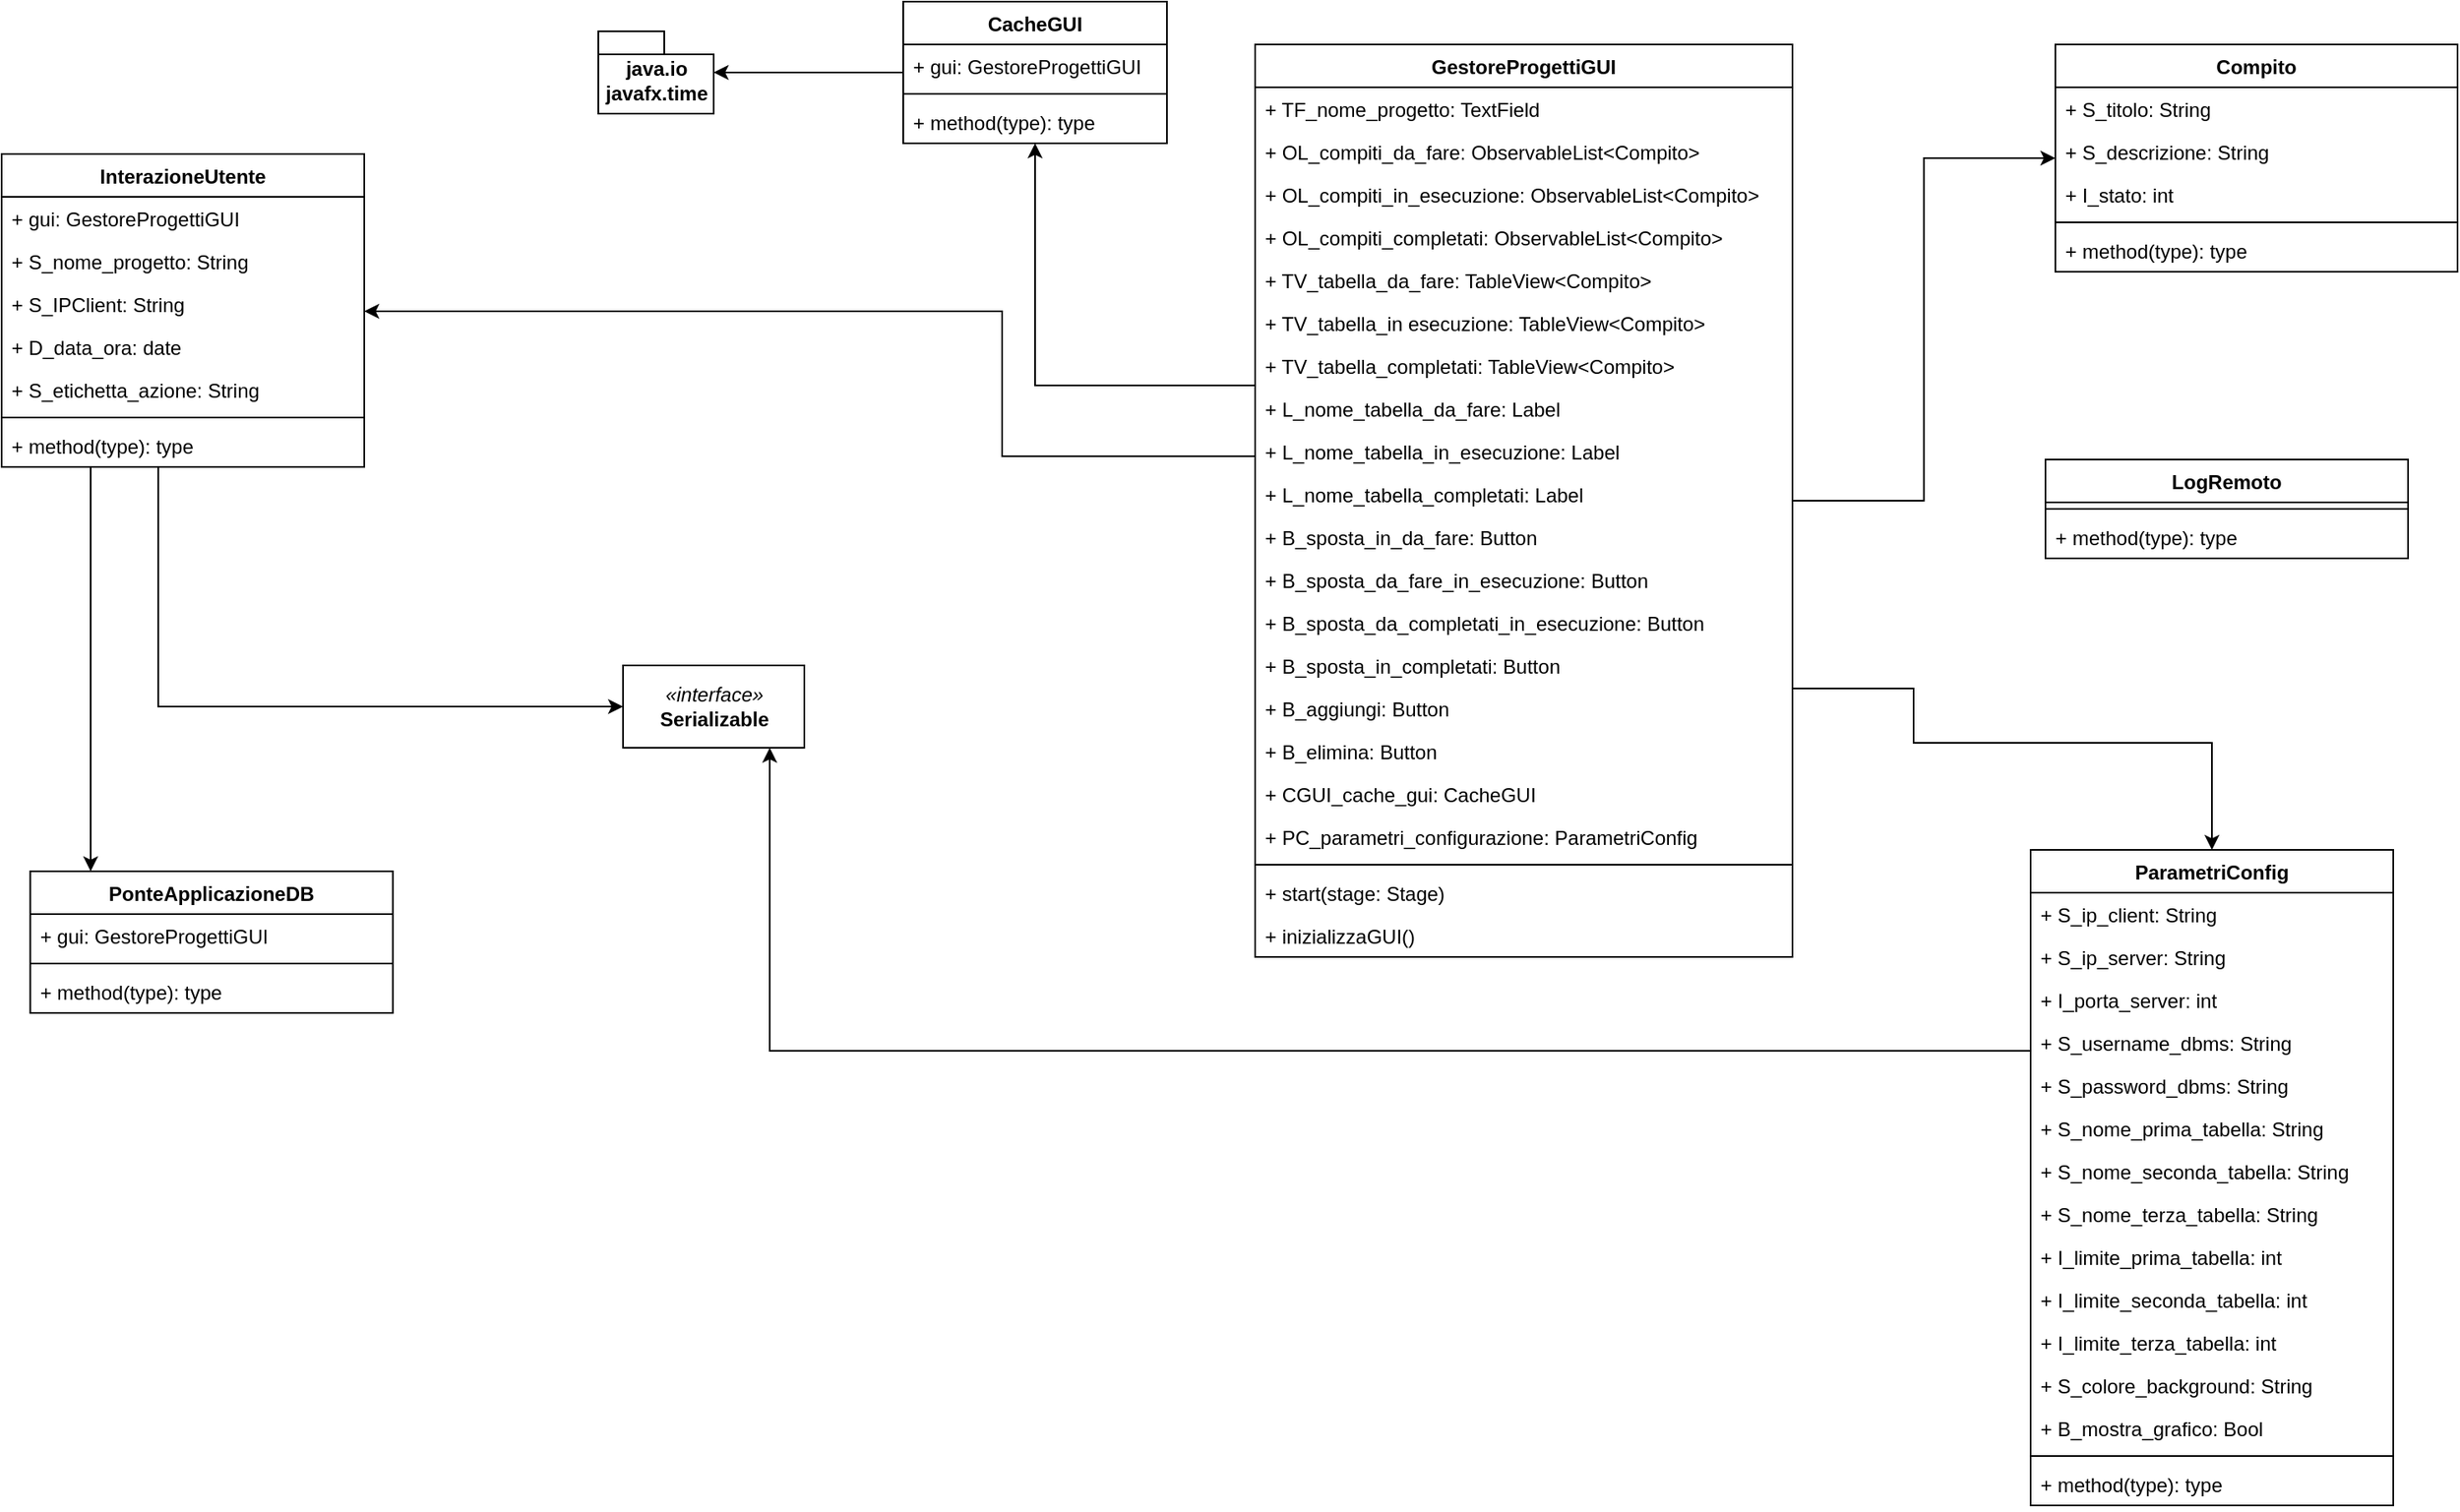 <mxfile version="11.1.4" type="device"><diagram id="6nj99goFjxHXfL-2suWd" name="Page-1"><mxGraphModel dx="1662" dy="864" grid="0" gridSize="10" guides="1" tooltips="1" connect="1" arrows="1" fold="1" page="1" pageScale="1" pageWidth="1654" pageHeight="1169" background="none" math="0" shadow="0"><root><mxCell id="0"/><mxCell id="1" parent="0"/><mxCell id="vWWzzDCcb0T85775r7cs-12" value="" style="edgeStyle=orthogonalEdgeStyle;rounded=0;orthogonalLoop=1;jettySize=auto;html=1;" parent="1" source="vWWzzDCcb0T85775r7cs-1" target="vWWzzDCcb0T85775r7cs-8" edge="1"><mxGeometry relative="1" as="geometry"><Array as="points"><mxPoint x="1260" y="569"/><mxPoint x="1260" y="602"/><mxPoint x="1441" y="602"/></Array></mxGeometry></mxCell><mxCell id="vWWzzDCcb0T85775r7cs-17" value="" style="edgeStyle=orthogonalEdgeStyle;rounded=0;orthogonalLoop=1;jettySize=auto;html=1;" parent="1" source="vWWzzDCcb0T85775r7cs-1" target="vWWzzDCcb0T85775r7cs-13" edge="1"><mxGeometry relative="1" as="geometry"><Array as="points"><mxPoint x="727" y="385"/></Array></mxGeometry></mxCell><mxCell id="vWWzzDCcb0T85775r7cs-1" value="GestoreProgettiGUI" style="swimlane;fontStyle=1;align=center;verticalAlign=top;childLayout=stackLayout;horizontal=1;startSize=26;horizontalStack=0;resizeParent=1;resizeParentMax=0;resizeLast=0;collapsible=1;marginBottom=0;perimeter=rectanglePerimeter;" parent="1" vertex="1"><mxGeometry x="860.5" y="178" width="326" height="554" as="geometry"><mxRectangle x="664" y="130" width="140" height="26" as="alternateBounds"/></mxGeometry></mxCell><mxCell id="vWWzzDCcb0T85775r7cs-2" value="+ TF_nome_progetto: TextField" style="text;strokeColor=none;fillColor=none;align=left;verticalAlign=top;spacingLeft=4;spacingRight=4;overflow=hidden;rotatable=0;points=[[0,0.5],[1,0.5]];portConstraint=eastwest;" parent="vWWzzDCcb0T85775r7cs-1" vertex="1"><mxGeometry y="26" width="326" height="26" as="geometry"/></mxCell><mxCell id="vWWzzDCcb0T85775r7cs-53" value="+ OL_compiti_da_fare: ObservableList&lt;Compito&gt;" style="text;strokeColor=none;fillColor=none;align=left;verticalAlign=top;spacingLeft=4;spacingRight=4;overflow=hidden;rotatable=0;points=[[0,0.5],[1,0.5]];portConstraint=eastwest;" parent="vWWzzDCcb0T85775r7cs-1" vertex="1"><mxGeometry y="52" width="326" height="26" as="geometry"/></mxCell><mxCell id="dXpa8FaBh7qvM4R2iBo3-2" value="+ OL_compiti_in_esecuzione: ObservableList&lt;Compito&gt;" style="text;strokeColor=none;fillColor=none;align=left;verticalAlign=top;spacingLeft=4;spacingRight=4;overflow=hidden;rotatable=0;points=[[0,0.5],[1,0.5]];portConstraint=eastwest;" vertex="1" parent="vWWzzDCcb0T85775r7cs-1"><mxGeometry y="78" width="326" height="26" as="geometry"/></mxCell><mxCell id="dXpa8FaBh7qvM4R2iBo3-3" value="+ OL_compiti_completati: ObservableList&lt;Compito&gt;" style="text;strokeColor=none;fillColor=none;align=left;verticalAlign=top;spacingLeft=4;spacingRight=4;overflow=hidden;rotatable=0;points=[[0,0.5],[1,0.5]];portConstraint=eastwest;" vertex="1" parent="vWWzzDCcb0T85775r7cs-1"><mxGeometry y="104" width="326" height="26" as="geometry"/></mxCell><mxCell id="vWWzzDCcb0T85775r7cs-26" value="+ TV_tabella_da_fare: TableView&lt;Compito&gt;" style="text;strokeColor=none;fillColor=none;align=left;verticalAlign=top;spacingLeft=4;spacingRight=4;overflow=hidden;rotatable=0;points=[[0,0.5],[1,0.5]];portConstraint=eastwest;" parent="vWWzzDCcb0T85775r7cs-1" vertex="1"><mxGeometry y="130" width="326" height="26" as="geometry"/></mxCell><mxCell id="vWWzzDCcb0T85775r7cs-29" value="+ TV_tabella_in esecuzione: TableView&lt;Compito&gt;" style="text;strokeColor=none;fillColor=none;align=left;verticalAlign=top;spacingLeft=4;spacingRight=4;overflow=hidden;rotatable=0;points=[[0,0.5],[1,0.5]];portConstraint=eastwest;" parent="vWWzzDCcb0T85775r7cs-1" vertex="1"><mxGeometry y="156" width="326" height="26" as="geometry"/></mxCell><mxCell id="vWWzzDCcb0T85775r7cs-30" value="+ TV_tabella_completati: TableView&lt;Compito&gt;" style="text;strokeColor=none;fillColor=none;align=left;verticalAlign=top;spacingLeft=4;spacingRight=4;overflow=hidden;rotatable=0;points=[[0,0.5],[1,0.5]];portConstraint=eastwest;" parent="vWWzzDCcb0T85775r7cs-1" vertex="1"><mxGeometry y="182" width="326" height="26" as="geometry"/></mxCell><mxCell id="vWWzzDCcb0T85775r7cs-27" value="+ L_nome_tabella_da_fare: Label" style="text;strokeColor=none;fillColor=none;align=left;verticalAlign=top;spacingLeft=4;spacingRight=4;overflow=hidden;rotatable=0;points=[[0,0.5],[1,0.5]];portConstraint=eastwest;" parent="vWWzzDCcb0T85775r7cs-1" vertex="1"><mxGeometry y="208" width="326" height="26" as="geometry"/></mxCell><mxCell id="vWWzzDCcb0T85775r7cs-33" value="+ L_nome_tabella_in_esecuzione: Label" style="text;strokeColor=none;fillColor=none;align=left;verticalAlign=top;spacingLeft=4;spacingRight=4;overflow=hidden;rotatable=0;points=[[0,0.5],[1,0.5]];portConstraint=eastwest;" parent="vWWzzDCcb0T85775r7cs-1" vertex="1"><mxGeometry y="234" width="326" height="26" as="geometry"/></mxCell><mxCell id="vWWzzDCcb0T85775r7cs-34" value="+ L_nome_tabella_completati: Label" style="text;strokeColor=none;fillColor=none;align=left;verticalAlign=top;spacingLeft=4;spacingRight=4;overflow=hidden;rotatable=0;points=[[0,0.5],[1,0.5]];portConstraint=eastwest;" parent="vWWzzDCcb0T85775r7cs-1" vertex="1"><mxGeometry y="260" width="326" height="26" as="geometry"/></mxCell><mxCell id="vWWzzDCcb0T85775r7cs-37" value="+ B_sposta_in_da_fare: Button" style="text;align=left;verticalAlign=top;spacingLeft=4;spacingRight=4;overflow=hidden;rotatable=0;points=[[0,0.5],[1,0.5]];portConstraint=eastwest;" parent="vWWzzDCcb0T85775r7cs-1" vertex="1"><mxGeometry y="286" width="326" height="26" as="geometry"/></mxCell><mxCell id="vWWzzDCcb0T85775r7cs-38" value="+ B_sposta_da_fare_in_esecuzione: Button" style="text;strokeColor=none;fillColor=none;align=left;verticalAlign=top;spacingLeft=4;spacingRight=4;overflow=hidden;rotatable=0;points=[[0,0.5],[1,0.5]];portConstraint=eastwest;" parent="vWWzzDCcb0T85775r7cs-1" vertex="1"><mxGeometry y="312" width="326" height="26" as="geometry"/></mxCell><mxCell id="vWWzzDCcb0T85775r7cs-39" value="+ B_sposta_da_completati_in_esecuzione: Button" style="text;strokeColor=none;fillColor=none;align=left;verticalAlign=top;spacingLeft=4;spacingRight=4;overflow=hidden;rotatable=0;points=[[0,0.5],[1,0.5]];portConstraint=eastwest;" parent="vWWzzDCcb0T85775r7cs-1" vertex="1"><mxGeometry y="338" width="326" height="26" as="geometry"/></mxCell><mxCell id="dXpa8FaBh7qvM4R2iBo3-4" value="+ B_sposta_in_completati: Button" style="text;strokeColor=none;fillColor=none;align=left;verticalAlign=top;spacingLeft=4;spacingRight=4;overflow=hidden;rotatable=0;points=[[0,0.5],[1,0.5]];portConstraint=eastwest;" vertex="1" parent="vWWzzDCcb0T85775r7cs-1"><mxGeometry y="364" width="326" height="26" as="geometry"/></mxCell><mxCell id="vWWzzDCcb0T85775r7cs-44" value="+ B_aggiungi: Button" style="text;strokeColor=none;fillColor=none;align=left;verticalAlign=top;spacingLeft=4;spacingRight=4;overflow=hidden;rotatable=0;points=[[0,0.5],[1,0.5]];portConstraint=eastwest;" parent="vWWzzDCcb0T85775r7cs-1" vertex="1"><mxGeometry y="390" width="326" height="26" as="geometry"/></mxCell><mxCell id="vWWzzDCcb0T85775r7cs-45" value="+ B_elimina: Button" style="text;strokeColor=none;fillColor=none;align=left;verticalAlign=top;spacingLeft=4;spacingRight=4;overflow=hidden;rotatable=0;points=[[0,0.5],[1,0.5]];portConstraint=eastwest;" parent="vWWzzDCcb0T85775r7cs-1" vertex="1"><mxGeometry y="416" width="326" height="26" as="geometry"/></mxCell><mxCell id="vWWzzDCcb0T85775r7cs-40" value="+ CGUI_cache_gui: CacheGUI" style="text;strokeColor=none;fillColor=none;align=left;verticalAlign=top;spacingLeft=4;spacingRight=4;overflow=hidden;rotatable=0;points=[[0,0.5],[1,0.5]];portConstraint=eastwest;" parent="vWWzzDCcb0T85775r7cs-1" vertex="1"><mxGeometry y="442" width="326" height="26" as="geometry"/></mxCell><mxCell id="vWWzzDCcb0T85775r7cs-41" value="+ PC_parametri_configurazione: ParametriConfig" style="text;strokeColor=none;fillColor=none;align=left;verticalAlign=top;spacingLeft=4;spacingRight=4;overflow=hidden;rotatable=0;points=[[0,0.5],[1,0.5]];portConstraint=eastwest;" parent="vWWzzDCcb0T85775r7cs-1" vertex="1"><mxGeometry y="468" width="326" height="26" as="geometry"/></mxCell><mxCell id="vWWzzDCcb0T85775r7cs-3" value="" style="line;strokeWidth=1;fillColor=none;align=left;verticalAlign=middle;spacingTop=-1;spacingLeft=3;spacingRight=3;rotatable=0;labelPosition=right;points=[];portConstraint=eastwest;" parent="vWWzzDCcb0T85775r7cs-1" vertex="1"><mxGeometry y="494" width="326" height="8" as="geometry"/></mxCell><mxCell id="vWWzzDCcb0T85775r7cs-4" value="+ start(stage: Stage)" style="text;strokeColor=none;fillColor=none;align=left;verticalAlign=top;spacingLeft=4;spacingRight=4;overflow=hidden;rotatable=0;points=[[0,0.5],[1,0.5]];portConstraint=eastwest;" parent="vWWzzDCcb0T85775r7cs-1" vertex="1"><mxGeometry y="502" width="326" height="26" as="geometry"/></mxCell><mxCell id="vWWzzDCcb0T85775r7cs-66" value="+ inizializzaGUI()" style="text;strokeColor=none;fillColor=none;align=left;verticalAlign=top;spacingLeft=4;spacingRight=4;overflow=hidden;rotatable=0;points=[[0,0.5],[1,0.5]];portConstraint=eastwest;" parent="vWWzzDCcb0T85775r7cs-1" vertex="1"><mxGeometry y="528" width="326" height="26" as="geometry"/></mxCell><mxCell id="vWWzzDCcb0T85775r7cs-52" value="" style="edgeStyle=orthogonalEdgeStyle;rounded=0;orthogonalLoop=1;jettySize=auto;html=1;" parent="1" source="vWWzzDCcb0T85775r7cs-1" target="vWWzzDCcb0T85775r7cs-48" edge="1"><mxGeometry relative="1" as="geometry"/></mxCell><mxCell id="yCKG_hzI8h2iOC1wMjaW-6" value="" style="edgeStyle=orthogonalEdgeStyle;rounded=0;orthogonalLoop=1;jettySize=auto;html=1;" parent="1" source="vWWzzDCcb0T85775r7cs-13" target="yCKG_hzI8h2iOC1wMjaW-7" edge="1"><mxGeometry relative="1" as="geometry"><mxPoint x="370" y="134" as="targetPoint"/></mxGeometry></mxCell><mxCell id="vWWzzDCcb0T85775r7cs-13" value="CacheGUI" style="swimlane;fontStyle=1;align=center;verticalAlign=top;childLayout=stackLayout;horizontal=1;startSize=26;horizontalStack=0;resizeParent=1;resizeParentMax=0;resizeLast=0;collapsible=1;marginBottom=0;" parent="1" vertex="1"><mxGeometry x="647" y="152" width="160" height="86" as="geometry"/></mxCell><mxCell id="vWWzzDCcb0T85775r7cs-14" value="+ gui: GestoreProgettiGUI" style="text;strokeColor=none;fillColor=none;align=left;verticalAlign=top;spacingLeft=4;spacingRight=4;overflow=hidden;rotatable=0;points=[[0,0.5],[1,0.5]];portConstraint=eastwest;" parent="vWWzzDCcb0T85775r7cs-13" vertex="1"><mxGeometry y="26" width="160" height="26" as="geometry"/></mxCell><mxCell id="vWWzzDCcb0T85775r7cs-15" value="" style="line;strokeWidth=1;fillColor=none;align=left;verticalAlign=middle;spacingTop=-1;spacingLeft=3;spacingRight=3;rotatable=0;labelPosition=right;points=[];portConstraint=eastwest;" parent="vWWzzDCcb0T85775r7cs-13" vertex="1"><mxGeometry y="52" width="160" height="8" as="geometry"/></mxCell><mxCell id="vWWzzDCcb0T85775r7cs-16" value="+ method(type): type" style="text;strokeColor=none;fillColor=none;align=left;verticalAlign=top;spacingLeft=4;spacingRight=4;overflow=hidden;rotatable=0;points=[[0,0.5],[1,0.5]];portConstraint=eastwest;" parent="vWWzzDCcb0T85775r7cs-13" vertex="1"><mxGeometry y="60" width="160" height="26" as="geometry"/></mxCell><mxCell id="guGwcE-C-cMD1hSGX_DN-12" value="" style="edgeStyle=orthogonalEdgeStyle;rounded=0;orthogonalLoop=1;jettySize=auto;html=1;" parent="1" source="vWWzzDCcb0T85775r7cs-1" target="guGwcE-C-cMD1hSGX_DN-6" edge="1"><mxGeometry relative="1" as="geometry"><Array as="points"><mxPoint x="707" y="428"/><mxPoint x="707" y="340"/></Array></mxGeometry></mxCell><mxCell id="vWWzzDCcb0T85775r7cs-48" value="Compito" style="swimlane;fontStyle=1;align=center;verticalAlign=top;childLayout=stackLayout;horizontal=1;startSize=26;horizontalStack=0;resizeParent=1;resizeParentMax=0;resizeLast=0;collapsible=1;marginBottom=0;" parent="1" vertex="1"><mxGeometry x="1346" y="178" width="244" height="138" as="geometry"/></mxCell><mxCell id="vWWzzDCcb0T85775r7cs-49" value="+ S_titolo: String" style="text;strokeColor=none;fillColor=none;align=left;verticalAlign=top;spacingLeft=4;spacingRight=4;overflow=hidden;rotatable=0;points=[[0,0.5],[1,0.5]];portConstraint=eastwest;" parent="vWWzzDCcb0T85775r7cs-48" vertex="1"><mxGeometry y="26" width="244" height="26" as="geometry"/></mxCell><mxCell id="vWWzzDCcb0T85775r7cs-54" value="+ S_descrizione: String" style="text;strokeColor=none;fillColor=none;align=left;verticalAlign=top;spacingLeft=4;spacingRight=4;overflow=hidden;rotatable=0;points=[[0,0.5],[1,0.5]];portConstraint=eastwest;" parent="vWWzzDCcb0T85775r7cs-48" vertex="1"><mxGeometry y="52" width="244" height="26" as="geometry"/></mxCell><mxCell id="vWWzzDCcb0T85775r7cs-55" value="+ I_stato: int" style="text;strokeColor=none;fillColor=none;align=left;verticalAlign=top;spacingLeft=4;spacingRight=4;overflow=hidden;rotatable=0;points=[[0,0.5],[1,0.5]];portConstraint=eastwest;" parent="vWWzzDCcb0T85775r7cs-48" vertex="1"><mxGeometry y="78" width="244" height="26" as="geometry"/></mxCell><mxCell id="vWWzzDCcb0T85775r7cs-50" value="" style="line;strokeWidth=1;fillColor=none;align=left;verticalAlign=middle;spacingTop=-1;spacingLeft=3;spacingRight=3;rotatable=0;labelPosition=right;points=[];portConstraint=eastwest;" parent="vWWzzDCcb0T85775r7cs-48" vertex="1"><mxGeometry y="104" width="244" height="8" as="geometry"/></mxCell><mxCell id="vWWzzDCcb0T85775r7cs-51" value="+ method(type): type" style="text;strokeColor=none;fillColor=none;align=left;verticalAlign=top;spacingLeft=4;spacingRight=4;overflow=hidden;rotatable=0;points=[[0,0.5],[1,0.5]];portConstraint=eastwest;" parent="vWWzzDCcb0T85775r7cs-48" vertex="1"><mxGeometry y="112" width="244" height="26" as="geometry"/></mxCell><mxCell id="guGwcE-C-cMD1hSGX_DN-22" style="edgeStyle=orthogonalEdgeStyle;rounded=0;orthogonalLoop=1;jettySize=auto;html=1;" parent="1" source="guGwcE-C-cMD1hSGX_DN-6" target="guGwcE-C-cMD1hSGX_DN-3" edge="1"><mxGeometry relative="1" as="geometry"><Array as="points"><mxPoint x="195" y="462"/><mxPoint x="195" y="462"/></Array></mxGeometry></mxCell><mxCell id="guGwcE-C-cMD1hSGX_DN-33" style="edgeStyle=orthogonalEdgeStyle;rounded=0;orthogonalLoop=1;jettySize=auto;html=1;" parent="1" source="guGwcE-C-cMD1hSGX_DN-6" target="guGwcE-C-cMD1hSGX_DN-23" edge="1"><mxGeometry relative="1" as="geometry"><Array as="points"><mxPoint x="154" y="602"/><mxPoint x="154" y="602"/></Array></mxGeometry></mxCell><mxCell id="guGwcE-C-cMD1hSGX_DN-6" value="InterazioneUtente" style="swimlane;fontStyle=1;align=center;verticalAlign=top;childLayout=stackLayout;horizontal=1;startSize=26;horizontalStack=0;resizeParent=1;resizeParentMax=0;resizeLast=0;collapsible=1;marginBottom=0;" parent="1" vertex="1"><mxGeometry x="100" y="244.5" width="220" height="190" as="geometry"/></mxCell><mxCell id="guGwcE-C-cMD1hSGX_DN-7" value="+ gui: GestoreProgettiGUI" style="text;strokeColor=none;fillColor=none;align=left;verticalAlign=top;spacingLeft=4;spacingRight=4;overflow=hidden;rotatable=0;points=[[0,0.5],[1,0.5]];portConstraint=eastwest;" parent="guGwcE-C-cMD1hSGX_DN-6" vertex="1"><mxGeometry y="26" width="220" height="26" as="geometry"/></mxCell><mxCell id="guGwcE-C-cMD1hSGX_DN-8" value="+ S_nome_progetto: String" style="text;strokeColor=none;fillColor=none;align=left;verticalAlign=top;spacingLeft=4;spacingRight=4;overflow=hidden;rotatable=0;points=[[0,0.5],[1,0.5]];portConstraint=eastwest;" parent="guGwcE-C-cMD1hSGX_DN-6" vertex="1"><mxGeometry y="52" width="220" height="26" as="geometry"/></mxCell><mxCell id="guGwcE-C-cMD1hSGX_DN-9" value="+ S_IPClient: String" style="text;strokeColor=none;fillColor=none;align=left;verticalAlign=top;spacingLeft=4;spacingRight=4;overflow=hidden;rotatable=0;points=[[0,0.5],[1,0.5]];portConstraint=eastwest;" parent="guGwcE-C-cMD1hSGX_DN-6" vertex="1"><mxGeometry y="78" width="220" height="26" as="geometry"/></mxCell><mxCell id="guGwcE-C-cMD1hSGX_DN-20" value="+ D_data_ora: date" style="text;strokeColor=none;fillColor=none;align=left;verticalAlign=top;spacingLeft=4;spacingRight=4;overflow=hidden;rotatable=0;points=[[0,0.5],[1,0.5]];portConstraint=eastwest;" parent="guGwcE-C-cMD1hSGX_DN-6" vertex="1"><mxGeometry y="104" width="220" height="26" as="geometry"/></mxCell><mxCell id="guGwcE-C-cMD1hSGX_DN-21" value="+ S_etichetta_azione: String" style="text;strokeColor=none;fillColor=none;align=left;verticalAlign=top;spacingLeft=4;spacingRight=4;overflow=hidden;rotatable=0;points=[[0,0.5],[1,0.5]];portConstraint=eastwest;" parent="guGwcE-C-cMD1hSGX_DN-6" vertex="1"><mxGeometry y="130" width="220" height="26" as="geometry"/></mxCell><mxCell id="guGwcE-C-cMD1hSGX_DN-10" value="" style="line;strokeWidth=1;fillColor=none;align=left;verticalAlign=middle;spacingTop=-1;spacingLeft=3;spacingRight=3;rotatable=0;labelPosition=right;points=[];portConstraint=eastwest;" parent="guGwcE-C-cMD1hSGX_DN-6" vertex="1"><mxGeometry y="156" width="220" height="8" as="geometry"/></mxCell><mxCell id="guGwcE-C-cMD1hSGX_DN-11" value="+ method(type): type" style="text;strokeColor=none;fillColor=none;align=left;verticalAlign=top;spacingLeft=4;spacingRight=4;overflow=hidden;rotatable=0;points=[[0,0.5],[1,0.5]];portConstraint=eastwest;" parent="guGwcE-C-cMD1hSGX_DN-6" vertex="1"><mxGeometry y="164" width="220" height="26" as="geometry"/></mxCell><mxCell id="guGwcE-C-cMD1hSGX_DN-4" style="edgeStyle=orthogonalEdgeStyle;rounded=0;orthogonalLoop=1;jettySize=auto;html=1;" parent="1" source="vWWzzDCcb0T85775r7cs-8" target="guGwcE-C-cMD1hSGX_DN-3" edge="1"><mxGeometry relative="1" as="geometry"><Array as="points"><mxPoint x="566" y="789"/></Array></mxGeometry></mxCell><mxCell id="vWWzzDCcb0T85775r7cs-8" value="ParametriConfig" style="swimlane;fontStyle=1;align=center;verticalAlign=top;childLayout=stackLayout;horizontal=1;startSize=26;horizontalStack=0;resizeParent=1;resizeParentMax=0;resizeLast=0;collapsible=1;marginBottom=0;" parent="1" vertex="1"><mxGeometry x="1331" y="667" width="220" height="398" as="geometry"/></mxCell><mxCell id="vWWzzDCcb0T85775r7cs-9" value="+ S_ip_client: String" style="text;strokeColor=none;fillColor=none;align=left;verticalAlign=top;spacingLeft=4;spacingRight=4;overflow=hidden;rotatable=0;points=[[0,0.5],[1,0.5]];portConstraint=eastwest;" parent="vWWzzDCcb0T85775r7cs-8" vertex="1"><mxGeometry y="26" width="220" height="26" as="geometry"/></mxCell><mxCell id="vWWzzDCcb0T85775r7cs-56" value="+ S_ip_server: String" style="text;strokeColor=none;fillColor=none;align=left;verticalAlign=top;spacingLeft=4;spacingRight=4;overflow=hidden;rotatable=0;points=[[0,0.5],[1,0.5]];portConstraint=eastwest;" parent="vWWzzDCcb0T85775r7cs-8" vertex="1"><mxGeometry y="52" width="220" height="26" as="geometry"/></mxCell><mxCell id="vWWzzDCcb0T85775r7cs-57" value="+ I_porta_server: int" style="text;strokeColor=none;fillColor=none;align=left;verticalAlign=top;spacingLeft=4;spacingRight=4;overflow=hidden;rotatable=0;points=[[0,0.5],[1,0.5]];portConstraint=eastwest;" parent="vWWzzDCcb0T85775r7cs-8" vertex="1"><mxGeometry y="78" width="220" height="26" as="geometry"/></mxCell><mxCell id="vWWzzDCcb0T85775r7cs-58" value="+ S_username_dbms: String" style="text;strokeColor=none;fillColor=none;align=left;verticalAlign=top;spacingLeft=4;spacingRight=4;overflow=hidden;rotatable=0;points=[[0,0.5],[1,0.5]];portConstraint=eastwest;" parent="vWWzzDCcb0T85775r7cs-8" vertex="1"><mxGeometry y="104" width="220" height="26" as="geometry"/></mxCell><mxCell id="vWWzzDCcb0T85775r7cs-59" value="+ S_password_dbms: String" style="text;strokeColor=none;fillColor=none;align=left;verticalAlign=top;spacingLeft=4;spacingRight=4;overflow=hidden;rotatable=0;points=[[0,0.5],[1,0.5]];portConstraint=eastwest;" parent="vWWzzDCcb0T85775r7cs-8" vertex="1"><mxGeometry y="130" width="220" height="26" as="geometry"/></mxCell><mxCell id="vWWzzDCcb0T85775r7cs-60" value="+ S_nome_prima_tabella: String" style="text;strokeColor=none;fillColor=none;align=left;verticalAlign=top;spacingLeft=4;spacingRight=4;overflow=hidden;rotatable=0;points=[[0,0.5],[1,0.5]];portConstraint=eastwest;" parent="vWWzzDCcb0T85775r7cs-8" vertex="1"><mxGeometry y="156" width="220" height="26" as="geometry"/></mxCell><mxCell id="vWWzzDCcb0T85775r7cs-61" value="+ S_nome_seconda_tabella: String" style="text;strokeColor=none;fillColor=none;align=left;verticalAlign=top;spacingLeft=4;spacingRight=4;overflow=hidden;rotatable=0;points=[[0,0.5],[1,0.5]];portConstraint=eastwest;" parent="vWWzzDCcb0T85775r7cs-8" vertex="1"><mxGeometry y="182" width="220" height="26" as="geometry"/></mxCell><mxCell id="vWWzzDCcb0T85775r7cs-62" value="+ S_nome_terza_tabella: String" style="text;strokeColor=none;fillColor=none;align=left;verticalAlign=top;spacingLeft=4;spacingRight=4;overflow=hidden;rotatable=0;points=[[0,0.5],[1,0.5]];portConstraint=eastwest;" parent="vWWzzDCcb0T85775r7cs-8" vertex="1"><mxGeometry y="208" width="220" height="26" as="geometry"/></mxCell><mxCell id="vWWzzDCcb0T85775r7cs-63" value="+ I_limite_prima_tabella: int" style="text;strokeColor=none;fillColor=none;align=left;verticalAlign=top;spacingLeft=4;spacingRight=4;overflow=hidden;rotatable=0;points=[[0,0.5],[1,0.5]];portConstraint=eastwest;" parent="vWWzzDCcb0T85775r7cs-8" vertex="1"><mxGeometry y="234" width="220" height="26" as="geometry"/></mxCell><mxCell id="vWWzzDCcb0T85775r7cs-64" value="+ I_limite_seconda_tabella: int" style="text;strokeColor=none;fillColor=none;align=left;verticalAlign=top;spacingLeft=4;spacingRight=4;overflow=hidden;rotatable=0;points=[[0,0.5],[1,0.5]];portConstraint=eastwest;" parent="vWWzzDCcb0T85775r7cs-8" vertex="1"><mxGeometry y="260" width="220" height="26" as="geometry"/></mxCell><mxCell id="vWWzzDCcb0T85775r7cs-65" value="+ I_limite_terza_tabella: int" style="text;strokeColor=none;fillColor=none;align=left;verticalAlign=top;spacingLeft=4;spacingRight=4;overflow=hidden;rotatable=0;points=[[0,0.5],[1,0.5]];portConstraint=eastwest;" parent="vWWzzDCcb0T85775r7cs-8" vertex="1"><mxGeometry y="286" width="220" height="26" as="geometry"/></mxCell><mxCell id="guGwcE-C-cMD1hSGX_DN-1" value="+ S_colore_background: String" style="text;strokeColor=none;fillColor=none;align=left;verticalAlign=top;spacingLeft=4;spacingRight=4;overflow=hidden;rotatable=0;points=[[0,0.5],[1,0.5]];portConstraint=eastwest;" parent="vWWzzDCcb0T85775r7cs-8" vertex="1"><mxGeometry y="312" width="220" height="26" as="geometry"/></mxCell><mxCell id="guGwcE-C-cMD1hSGX_DN-2" value="+ B_mostra_grafico: Bool" style="text;strokeColor=none;fillColor=none;align=left;verticalAlign=top;spacingLeft=4;spacingRight=4;overflow=hidden;rotatable=0;points=[[0,0.5],[1,0.5]];portConstraint=eastwest;" parent="vWWzzDCcb0T85775r7cs-8" vertex="1"><mxGeometry y="338" width="220" height="26" as="geometry"/></mxCell><mxCell id="vWWzzDCcb0T85775r7cs-10" value="" style="line;strokeWidth=1;fillColor=none;align=left;verticalAlign=middle;spacingTop=-1;spacingLeft=3;spacingRight=3;rotatable=0;labelPosition=right;points=[];portConstraint=eastwest;" parent="vWWzzDCcb0T85775r7cs-8" vertex="1"><mxGeometry y="364" width="220" height="8" as="geometry"/></mxCell><mxCell id="vWWzzDCcb0T85775r7cs-11" value="+ method(type): type" style="text;strokeColor=none;fillColor=none;align=left;verticalAlign=top;spacingLeft=4;spacingRight=4;overflow=hidden;rotatable=0;points=[[0,0.5],[1,0.5]];portConstraint=eastwest;" parent="vWWzzDCcb0T85775r7cs-8" vertex="1"><mxGeometry y="372" width="220" height="26" as="geometry"/></mxCell><mxCell id="yCKG_hzI8h2iOC1wMjaW-7" value="java.io&lt;br&gt;javafx.time" style="shape=folder;fontStyle=1;spacingTop=10;tabWidth=40;tabHeight=14;tabPosition=left;html=1;" parent="1" vertex="1"><mxGeometry x="462" y="170" width="70" height="50" as="geometry"/></mxCell><mxCell id="guGwcE-C-cMD1hSGX_DN-3" value="&lt;i&gt;«interface»&lt;br&gt;&lt;/i&gt;&lt;b&gt;Serializable&lt;/b&gt;" style="html=1;" parent="1" vertex="1"><mxGeometry x="477" y="555" width="110" height="50" as="geometry"/></mxCell><mxCell id="guGwcE-C-cMD1hSGX_DN-23" value="PonteApplicazioneDB" style="swimlane;fontStyle=1;align=center;verticalAlign=top;childLayout=stackLayout;horizontal=1;startSize=26;horizontalStack=0;resizeParent=1;resizeParentMax=0;resizeLast=0;collapsible=1;marginBottom=0;" parent="1" vertex="1"><mxGeometry x="117.34" y="680" width="220" height="86" as="geometry"/></mxCell><mxCell id="guGwcE-C-cMD1hSGX_DN-24" value="+ gui: GestoreProgettiGUI" style="text;strokeColor=none;fillColor=none;align=left;verticalAlign=top;spacingLeft=4;spacingRight=4;overflow=hidden;rotatable=0;points=[[0,0.5],[1,0.5]];portConstraint=eastwest;" parent="guGwcE-C-cMD1hSGX_DN-23" vertex="1"><mxGeometry y="26" width="220" height="26" as="geometry"/></mxCell><mxCell id="guGwcE-C-cMD1hSGX_DN-27" value="" style="line;strokeWidth=1;fillColor=none;align=left;verticalAlign=middle;spacingTop=-1;spacingLeft=3;spacingRight=3;rotatable=0;labelPosition=right;points=[];portConstraint=eastwest;" parent="guGwcE-C-cMD1hSGX_DN-23" vertex="1"><mxGeometry y="52" width="220" height="8" as="geometry"/></mxCell><mxCell id="guGwcE-C-cMD1hSGX_DN-28" value="+ method(type): type" style="text;strokeColor=none;fillColor=none;align=left;verticalAlign=top;spacingLeft=4;spacingRight=4;overflow=hidden;rotatable=0;points=[[0,0.5],[1,0.5]];portConstraint=eastwest;" parent="guGwcE-C-cMD1hSGX_DN-23" vertex="1"><mxGeometry y="60" width="220" height="26" as="geometry"/></mxCell><mxCell id="guGwcE-C-cMD1hSGX_DN-29" value="LogRemoto" style="swimlane;fontStyle=1;align=center;verticalAlign=top;childLayout=stackLayout;horizontal=1;startSize=26;horizontalStack=0;resizeParent=1;resizeParentMax=0;resizeLast=0;collapsible=1;marginBottom=0;" parent="1" vertex="1"><mxGeometry x="1340" y="430" width="220" height="60" as="geometry"/></mxCell><mxCell id="guGwcE-C-cMD1hSGX_DN-31" value="" style="line;strokeWidth=1;fillColor=none;align=left;verticalAlign=middle;spacingTop=-1;spacingLeft=3;spacingRight=3;rotatable=0;labelPosition=right;points=[];portConstraint=eastwest;" parent="guGwcE-C-cMD1hSGX_DN-29" vertex="1"><mxGeometry y="26" width="220" height="8" as="geometry"/></mxCell><mxCell id="guGwcE-C-cMD1hSGX_DN-32" value="+ method(type): type" style="text;strokeColor=none;fillColor=none;align=left;verticalAlign=top;spacingLeft=4;spacingRight=4;overflow=hidden;rotatable=0;points=[[0,0.5],[1,0.5]];portConstraint=eastwest;" parent="guGwcE-C-cMD1hSGX_DN-29" vertex="1"><mxGeometry y="34" width="220" height="26" as="geometry"/></mxCell></root></mxGraphModel></diagram></mxfile>